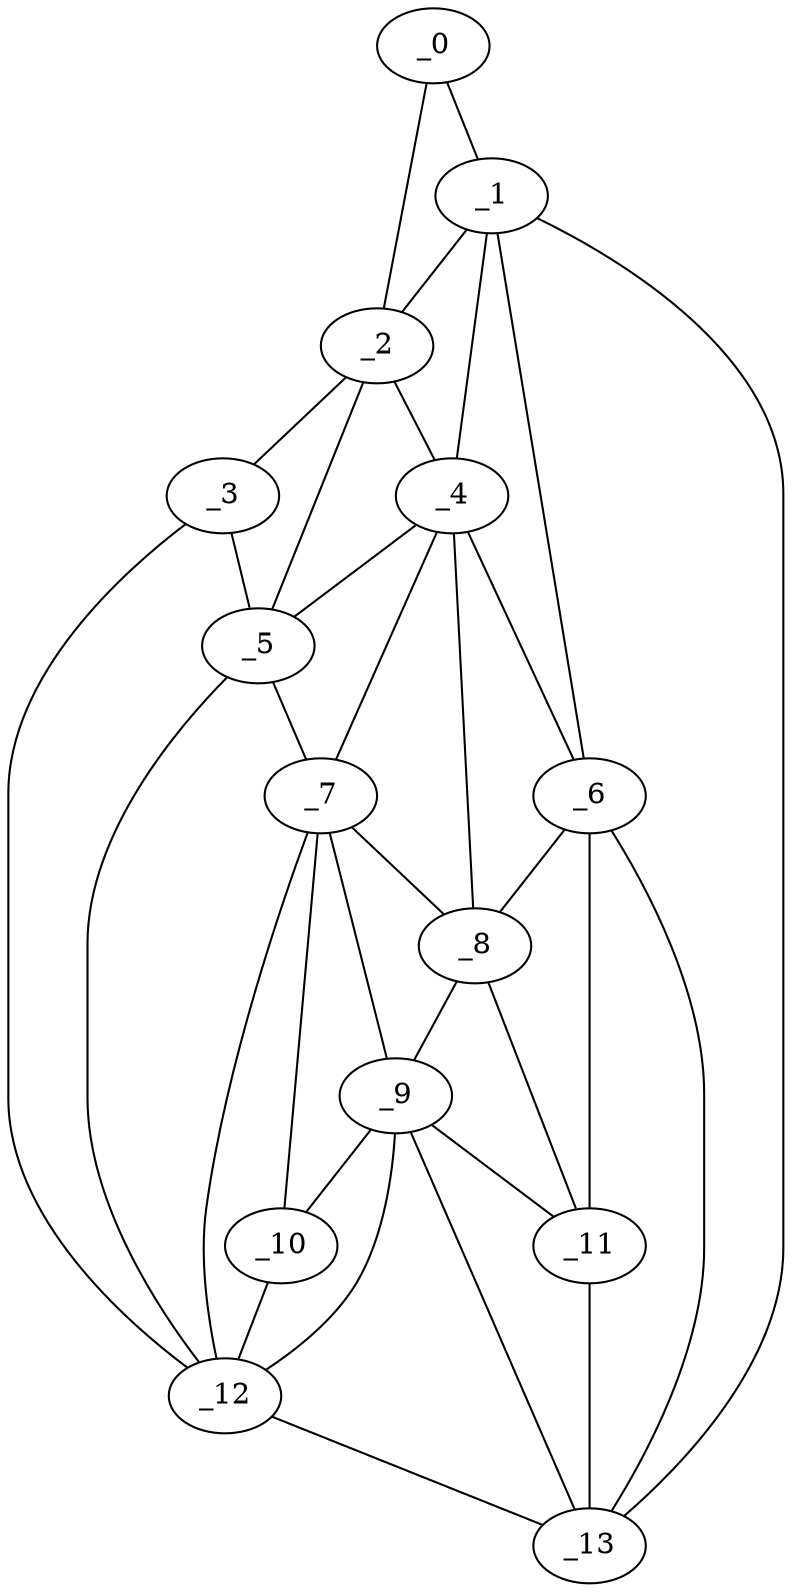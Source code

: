 graph "obj86__350.gxl" {
	_0	 [x=32,
		y=13];
	_1	 [x=36,
		y=12];
	_0 -- _1	 [valence=1];
	_2	 [x=66,
		y=63];
	_0 -- _2	 [valence=1];
	_1 -- _2	 [valence=2];
	_4	 [x=77,
		y=53];
	_1 -- _4	 [valence=2];
	_6	 [x=88,
		y=21];
	_1 -- _6	 [valence=2];
	_13	 [x=100,
		y=14];
	_1 -- _13	 [valence=1];
	_3	 [x=75,
		y=71];
	_2 -- _3	 [valence=1];
	_2 -- _4	 [valence=2];
	_5	 [x=79,
		y=61];
	_2 -- _5	 [valence=2];
	_3 -- _5	 [valence=2];
	_12	 [x=98,
		y=61];
	_3 -- _12	 [valence=1];
	_4 -- _5	 [valence=1];
	_4 -- _6	 [valence=2];
	_7	 [x=88,
		y=56];
	_4 -- _7	 [valence=1];
	_8	 [x=89,
		y=39];
	_4 -- _8	 [valence=2];
	_5 -- _7	 [valence=2];
	_5 -- _12	 [valence=2];
	_6 -- _8	 [valence=1];
	_11	 [x=97,
		y=20];
	_6 -- _11	 [valence=2];
	_6 -- _13	 [valence=2];
	_7 -- _8	 [valence=2];
	_9	 [x=95,
		y=43];
	_7 -- _9	 [valence=2];
	_10	 [x=95,
		y=52];
	_7 -- _10	 [valence=2];
	_7 -- _12	 [valence=1];
	_8 -- _9	 [valence=1];
	_8 -- _11	 [valence=1];
	_9 -- _10	 [valence=1];
	_9 -- _11	 [valence=2];
	_9 -- _12	 [valence=2];
	_9 -- _13	 [valence=2];
	_10 -- _12	 [valence=2];
	_11 -- _13	 [valence=1];
	_12 -- _13	 [valence=1];
}
